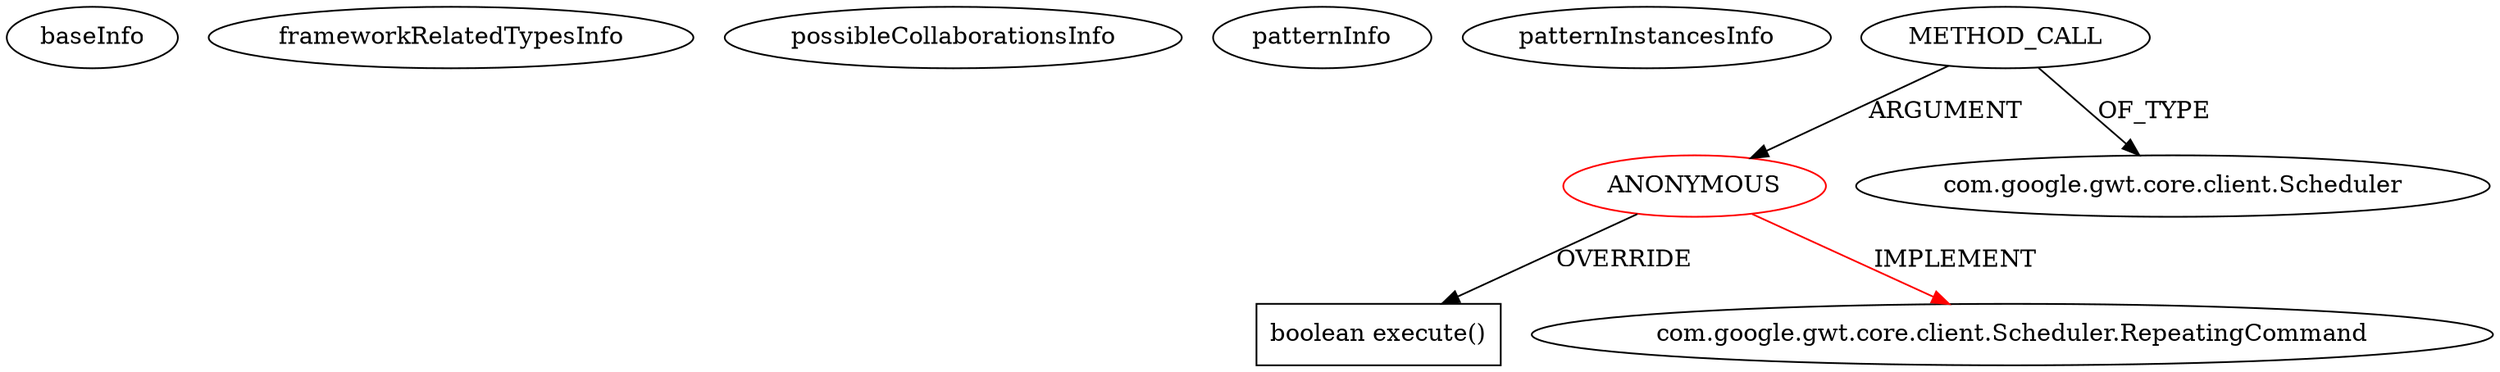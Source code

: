 digraph {
baseInfo[graphId=1739,category="pattern",isAnonymous=true,possibleRelation=false]
frameworkRelatedTypesInfo[0="com.google.gwt.core.client.Scheduler.RepeatingCommand"]
possibleCollaborationsInfo[]
patternInfo[frequency=3.0,patternRootClient=0]
patternInstancesInfo[0="ashtonthomas-gwt-fast-touch-press~/ashtonthomas-gwt-fast-touch-press/gwt-fast-touch-press-master/src/io/ashton/fastpress/client/TestSlowPressElement.java~void execute()~740",1="ghillairet-gef-gwt~/ghillairet-gef-gwt/gef-gwt-master/src/main/java/org/eclipse/swt/widgets/Control.java~void mouseUp(MouseEvent)~1366",2="ashtonthomas-gwt-fast-touch-press~/ashtonthomas-gwt-fast-touch-press/gwt-fast-touch-press-master/src/io/ashton/fastpress/client/fast/FastPressElement.java~void execute()~756"]
4[label="boolean execute()",vertexType="OVERRIDING_METHOD_DECLARATION",isFrameworkType=false,shape=box]
0[label="ANONYMOUS",vertexType="ROOT_ANONYMOUS_DECLARATION",isFrameworkType=false,color=red]
2[label="METHOD_CALL",vertexType="OUTSIDE_CALL",isFrameworkType=false]
1[label="com.google.gwt.core.client.Scheduler.RepeatingCommand",vertexType="FRAMEWORK_INTERFACE_TYPE",isFrameworkType=false]
3[label="com.google.gwt.core.client.Scheduler",vertexType="FRAMEWORK_CLASS_TYPE",isFrameworkType=false]
0->4[label="OVERRIDE"]
2->3[label="OF_TYPE"]
0->1[label="IMPLEMENT",color=red]
2->0[label="ARGUMENT"]
}
